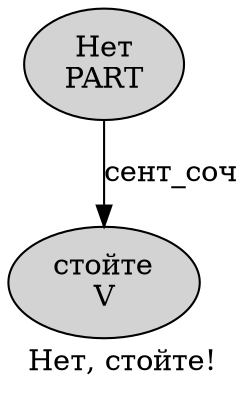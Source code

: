 digraph SENTENCE_2586 {
	graph [label="Нет, стойте!"]
	node [style=filled]
		0 [label="Нет
PART" color="" fillcolor=lightgray penwidth=1 shape=ellipse]
		2 [label="стойте
V" color="" fillcolor=lightgray penwidth=1 shape=ellipse]
			0 -> 2 [label="сент_соч"]
}